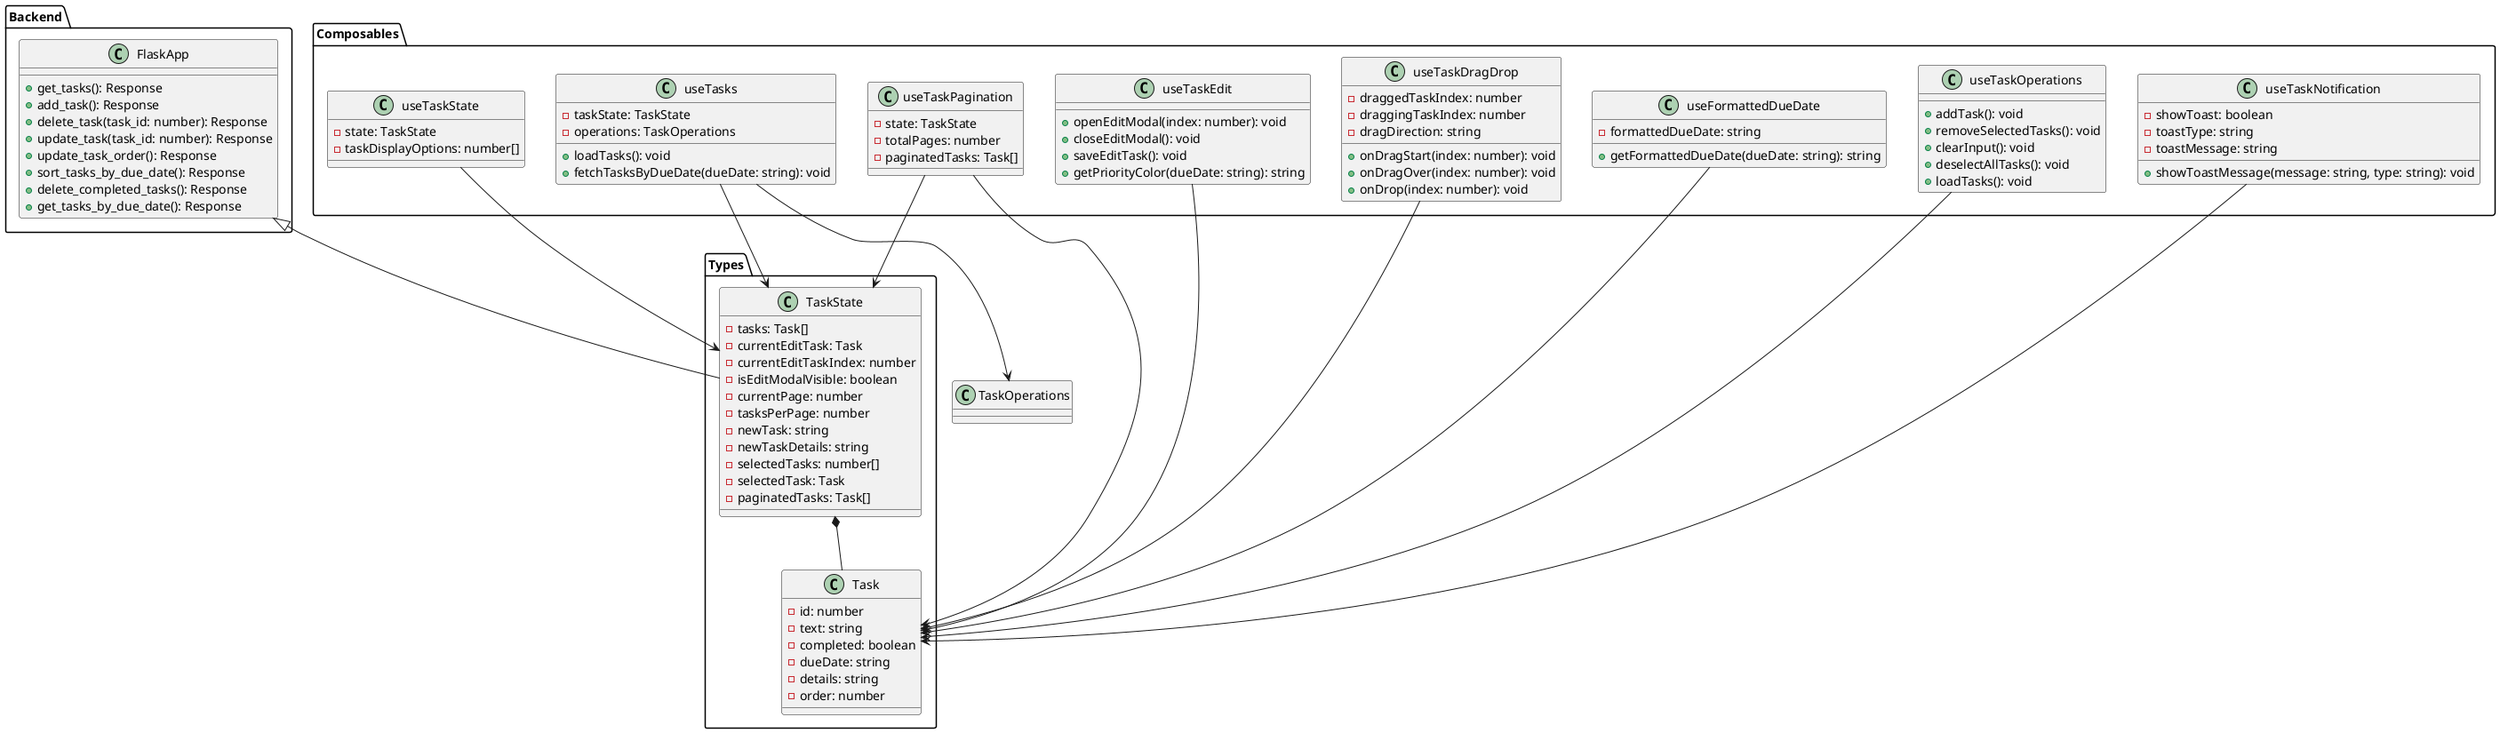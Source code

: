 @startuml
package "Backend" {
  class FlaskApp {
    + get_tasks(): Response
    + add_task(): Response
    + delete_task(task_id: number): Response
    + update_task(task_id: number): Response
    + update_task_order(): Response
    + sort_tasks_by_due_date(): Response
    + delete_completed_tasks(): Response
    + get_tasks_by_due_date(): Response
  }
}

package "Types" {
  class TaskState {
    - tasks: Task[]
    - currentEditTask: Task
    - currentEditTaskIndex: number
    - isEditModalVisible: boolean
    - currentPage: number
    - tasksPerPage: number
    - newTask: string
    - newTaskDetails: string
    - selectedTasks: number[]
    - selectedTask: Task
    - paginatedTasks: Task[]
  }

  class Task {
    - id: number
    - text: string
    - completed: boolean
    - dueDate: string
    - details: string
    - order: number
  }
}

package "Composables" {
  class useTasks {
    - taskState: TaskState
    - operations: TaskOperations
    + loadTasks(): void
    + fetchTasksByDueDate(dueDate: string): void
  }

  class useTaskPagination {
    - state: TaskState
    - totalPages: number
    - paginatedTasks: Task[]
  }

  class useTaskOperations {
    + addTask(): void
    + removeSelectedTasks(): void
    + clearInput(): void
    + deselectAllTasks(): void
    + loadTasks(): void
  }

  class useTaskNotification {
    - showToast: boolean
    - toastType: string
    - toastMessage: string
    + showToastMessage(message: string, type: string): void
  }

  class useTaskEdit {
    + openEditModal(index: number): void
    + closeEditModal(): void
    + saveEditTask(): void
    + getPriorityColor(dueDate: string): string
  }

  class useTaskDragDrop {
    - draggedTaskIndex: number
    - draggingTaskIndex: number
    - dragDirection: string
    + onDragStart(index: number): void
    + onDragOver(index: number): void
    + onDrop(index: number): void
  }

  class useFormattedDueDate {
    - formattedDueDate: string
    + getFormattedDueDate(dueDate: string): string
  }

  class useTaskState {
    - state: TaskState
    - taskDisplayOptions: number[]
  }
}

FlaskApp <|-- TaskState
TaskState *-- Task
useTasks --> TaskState
useTasks --> TaskOperations
useTaskPagination --> TaskState
useTaskPagination --> Task
useTaskOperations --> Task
useTaskNotification --> Task
useTaskEdit --> Task
useTaskDragDrop --> Task
useFormattedDueDate --> Task
useTaskState --> TaskState
@enduml
@startuml  TaskClassDiagramTests
package "Tests" {
  class EditModalSpec {
    + testRender(): void
    + testCloseButton(): void
    + testSaveButton(): void
  }

  class PaginationSpec {
    + testRender(): void
    + testPrevButton(): void
    + testNextButton(): void
    + testPageButton(): void
  }

  class TaskControlsSpec {
    + testRemoveButton(): void
    + testDeselectButton(): void
  }

  class TaskDetailsModalSpec {
    + testRender(): void
    + testCloseButton(): void
    + testEditButton(): void
  }

  class TaskInputSpec {
    + testRender(): void
    + testAddButton(): void
    + testClearButton(): void
  }

  class TaskListSpec {
    + testRender(): void
    + testPriorityLabel(): void
    + testDragAndDrop(): void
  }

  class TaskManagerSpec {
    + testRender(): void
    + testAddButton(): void
    + testRemoveButton(): void
    + testPagination(): void
  }

  class ToastNotificationSpec {
    + testRender(): void
    + testCloseButton(): void
  }

EditModalSpec --> EditModal
PaginationSpec --> Pagination
TaskControlsSpec --> TaskControls
TaskDetailsModalSpec --> TaskDetailsModal
TaskInputSpec --> TaskInput
TaskListSpec --> TaskList
TaskManagerSpec --> TaskManager
ToastNotificationSpec --> ToastNotification
@enduml
